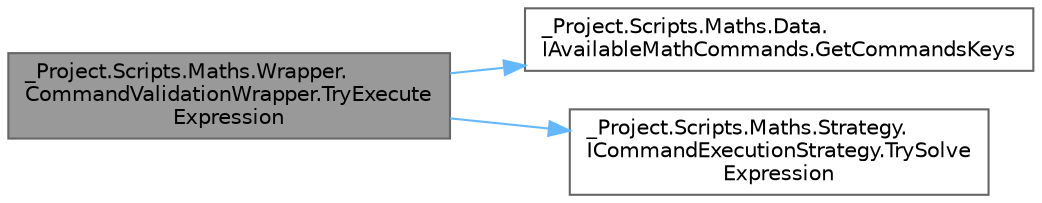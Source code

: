 digraph "_Project.Scripts.Maths.Wrapper.CommandValidationWrapper.TryExecuteExpression"
{
 // LATEX_PDF_SIZE
  bgcolor="transparent";
  edge [fontname=Helvetica,fontsize=10,labelfontname=Helvetica,labelfontsize=10];
  node [fontname=Helvetica,fontsize=10,shape=box,height=0.2,width=0.4];
  rankdir="LR";
  Node1 [id="Node000001",label="_Project.Scripts.Maths.Wrapper.\lCommandValidationWrapper.TryExecute\lExpression",height=0.2,width=0.4,color="gray40", fillcolor="grey60", style="filled", fontcolor="black",tooltip="Метод запуска математических вычислений"];
  Node1 -> Node2 [id="edge1_Node000001_Node000002",color="steelblue1",style="solid",tooltip=" "];
  Node2 [id="Node000002",label="_Project.Scripts.Maths.Data.\lIAvailableMathCommands.GetCommandsKeys",height=0.2,width=0.4,color="grey40", fillcolor="white", style="filled",URL="$interface___project_1_1_scripts_1_1_maths_1_1_data_1_1_i_available_math_commands.html#a538165e405239c25e25ed006cd5204cb",tooltip="Метод получения списка доступных символов-операторов"];
  Node1 -> Node3 [id="edge2_Node000001_Node000003",color="steelblue1",style="solid",tooltip=" "];
  Node3 [id="Node000003",label="_Project.Scripts.Maths.Strategy.\lICommandExecutionStrategy.TrySolve\lExpression",height=0.2,width=0.4,color="grey40", fillcolor="white", style="filled",URL="$interface___project_1_1_scripts_1_1_maths_1_1_strategy_1_1_i_command_execution_strategy.html#a48030d9bef636eb0cabc02c92b7562b3",tooltip="Метод запуска математических вычислений"];
}
